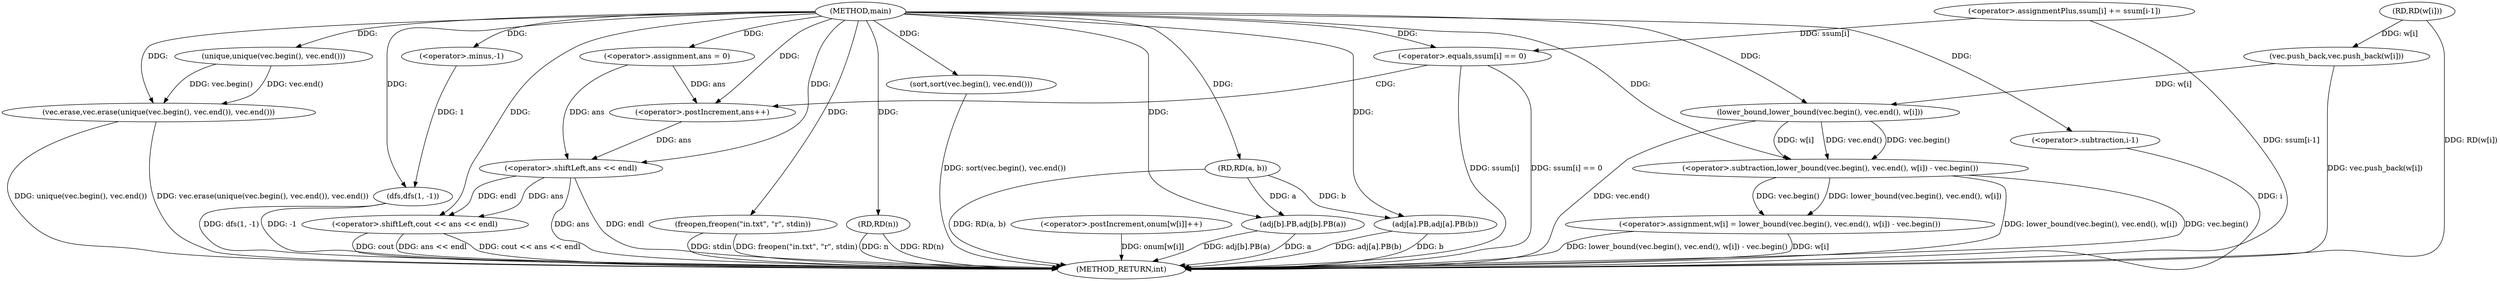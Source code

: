 digraph "main" {  
"1002648" [label = "(METHOD,main)" ]
"1002733" [label = "(METHOD_RETURN,int)" ]
"1002650" [label = "(freopen,freopen(\"in.txt\", \"r\", stdin))" ]
"1002654" [label = "(RD,RD(n))" ]
"1002665" [label = "(sort,sort(vec.begin(), vec.end()))" ]
"1002668" [label = "(vec.erase,vec.erase(unique(vec.begin(), vec.end()), vec.end()))" ]
"1002702" [label = "(dfs,dfs(1, -1))" ]
"1002707" [label = "(<operator>.assignment,ans = 0)" ]
"1002728" [label = "(<operator>.shiftLeft,cout << ans << endl)" ]
"1002657" [label = "(RD,RD(w[i]))" ]
"1002661" [label = "(vec.push_back,vec.push_back(w[i]))" ]
"1002674" [label = "(<operator>.assignment,w[i] = lower_bound(vec.begin(), vec.end(), w[i]) - vec.begin())" ]
"1002686" [label = "(<operator>.postIncrement,onum[w[i]]++)" ]
"1002695" [label = "(RD,RD(a, b))" ]
"1002698" [label = "(adj[a].PB,adj[a].PB(b))" ]
"1002700" [label = "(adj[b].PB,adj[b].PB(a))" ]
"1002711" [label = "(<operator>.assignmentPlus,ssum[i] += ssum[i-1])" ]
"1002669" [label = "(unique,unique(vec.begin(), vec.end()))" ]
"1002704" [label = "(<operator>.minus,-1)" ]
"1002721" [label = "(<operator>.equals,ssum[i] == 0)" ]
"1002726" [label = "(<operator>.postIncrement,ans++)" ]
"1002730" [label = "(<operator>.shiftLeft,ans << endl)" ]
"1002678" [label = "(<operator>.subtraction,lower_bound(vec.begin(), vec.end(), w[i]) - vec.begin())" ]
"1002679" [label = "(lower_bound,lower_bound(vec.begin(), vec.end(), w[i]))" ]
"1002717" [label = "(<operator>.subtraction,i-1)" ]
  "1002650" -> "1002733"  [ label = "DDG: freopen(\"in.txt\", \"r\", stdin)"] 
  "1002654" -> "1002733"  [ label = "DDG: RD(n)"] 
  "1002657" -> "1002733"  [ label = "DDG: RD(w[i])"] 
  "1002661" -> "1002733"  [ label = "DDG: vec.push_back(w[i])"] 
  "1002665" -> "1002733"  [ label = "DDG: sort(vec.begin(), vec.end())"] 
  "1002668" -> "1002733"  [ label = "DDG: unique(vec.begin(), vec.end())"] 
  "1002668" -> "1002733"  [ label = "DDG: vec.erase(unique(vec.begin(), vec.end()), vec.end())"] 
  "1002674" -> "1002733"  [ label = "DDG: w[i]"] 
  "1002679" -> "1002733"  [ label = "DDG: vec.end()"] 
  "1002678" -> "1002733"  [ label = "DDG: lower_bound(vec.begin(), vec.end(), w[i])"] 
  "1002678" -> "1002733"  [ label = "DDG: vec.begin()"] 
  "1002674" -> "1002733"  [ label = "DDG: lower_bound(vec.begin(), vec.end(), w[i]) - vec.begin()"] 
  "1002686" -> "1002733"  [ label = "DDG: onum[w[i]]"] 
  "1002695" -> "1002733"  [ label = "DDG: RD(a, b)"] 
  "1002698" -> "1002733"  [ label = "DDG: b"] 
  "1002698" -> "1002733"  [ label = "DDG: adj[a].PB(b)"] 
  "1002700" -> "1002733"  [ label = "DDG: a"] 
  "1002700" -> "1002733"  [ label = "DDG: adj[b].PB(a)"] 
  "1002702" -> "1002733"  [ label = "DDG: -1"] 
  "1002702" -> "1002733"  [ label = "DDG: dfs(1, -1)"] 
  "1002717" -> "1002733"  [ label = "DDG: i"] 
  "1002711" -> "1002733"  [ label = "DDG: ssum[i-1]"] 
  "1002721" -> "1002733"  [ label = "DDG: ssum[i]"] 
  "1002721" -> "1002733"  [ label = "DDG: ssum[i] == 0"] 
  "1002730" -> "1002733"  [ label = "DDG: ans"] 
  "1002728" -> "1002733"  [ label = "DDG: ans << endl"] 
  "1002728" -> "1002733"  [ label = "DDG: cout << ans << endl"] 
  "1002654" -> "1002733"  [ label = "DDG: n"] 
  "1002728" -> "1002733"  [ label = "DDG: cout"] 
  "1002650" -> "1002733"  [ label = "DDG: stdin"] 
  "1002730" -> "1002733"  [ label = "DDG: endl"] 
  "1002648" -> "1002707"  [ label = "DDG: "] 
  "1002648" -> "1002650"  [ label = "DDG: "] 
  "1002648" -> "1002654"  [ label = "DDG: "] 
  "1002648" -> "1002665"  [ label = "DDG: "] 
  "1002669" -> "1002668"  [ label = "DDG: vec.begin()"] 
  "1002669" -> "1002668"  [ label = "DDG: vec.end()"] 
  "1002648" -> "1002668"  [ label = "DDG: "] 
  "1002678" -> "1002674"  [ label = "DDG: vec.begin()"] 
  "1002678" -> "1002674"  [ label = "DDG: lower_bound(vec.begin(), vec.end(), w[i])"] 
  "1002648" -> "1002702"  [ label = "DDG: "] 
  "1002704" -> "1002702"  [ label = "DDG: 1"] 
  "1002648" -> "1002728"  [ label = "DDG: "] 
  "1002730" -> "1002728"  [ label = "DDG: endl"] 
  "1002730" -> "1002728"  [ label = "DDG: ans"] 
  "1002657" -> "1002661"  [ label = "DDG: w[i]"] 
  "1002648" -> "1002669"  [ label = "DDG: "] 
  "1002648" -> "1002695"  [ label = "DDG: "] 
  "1002695" -> "1002698"  [ label = "DDG: b"] 
  "1002648" -> "1002698"  [ label = "DDG: "] 
  "1002695" -> "1002700"  [ label = "DDG: a"] 
  "1002648" -> "1002700"  [ label = "DDG: "] 
  "1002648" -> "1002704"  [ label = "DDG: "] 
  "1002707" -> "1002730"  [ label = "DDG: ans"] 
  "1002726" -> "1002730"  [ label = "DDG: ans"] 
  "1002648" -> "1002730"  [ label = "DDG: "] 
  "1002679" -> "1002678"  [ label = "DDG: w[i]"] 
  "1002679" -> "1002678"  [ label = "DDG: vec.end()"] 
  "1002679" -> "1002678"  [ label = "DDG: vec.begin()"] 
  "1002648" -> "1002678"  [ label = "DDG: "] 
  "1002711" -> "1002721"  [ label = "DDG: ssum[i]"] 
  "1002648" -> "1002721"  [ label = "DDG: "] 
  "1002707" -> "1002726"  [ label = "DDG: ans"] 
  "1002648" -> "1002726"  [ label = "DDG: "] 
  "1002648" -> "1002679"  [ label = "DDG: "] 
  "1002661" -> "1002679"  [ label = "DDG: w[i]"] 
  "1002648" -> "1002717"  [ label = "DDG: "] 
  "1002721" -> "1002726"  [ label = "CDG: "] 
}
